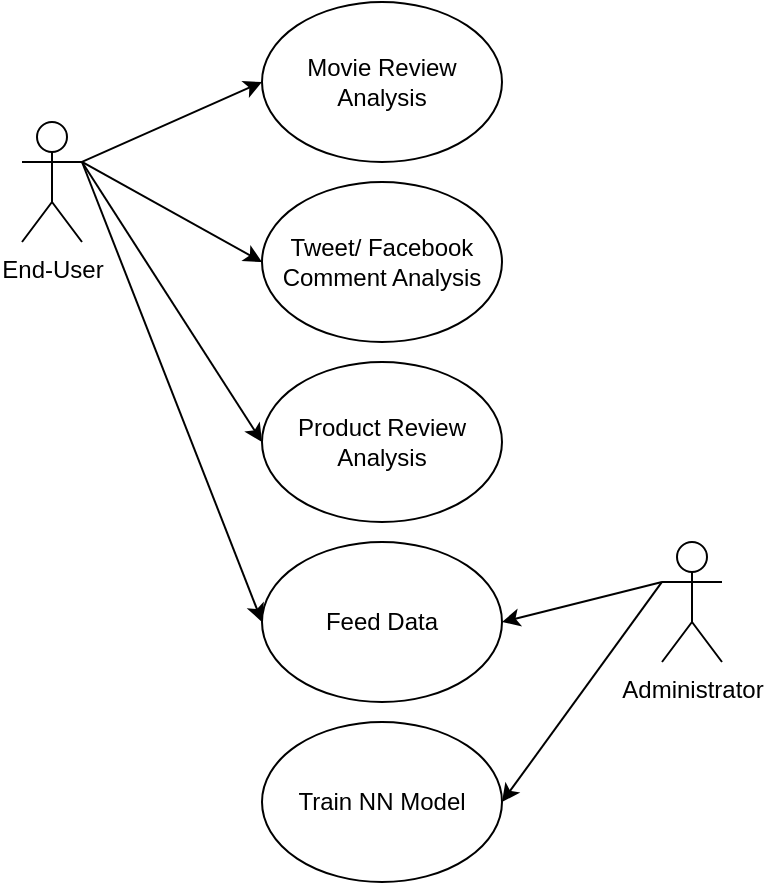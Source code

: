 <mxfile version="12.7.4" type="device"><diagram id="XcxnzyOdHvEQhChsmhBN" name="Page-1"><mxGraphModel dx="494" dy="570" grid="1" gridSize="10" guides="1" tooltips="1" connect="1" arrows="1" fold="1" page="1" pageScale="1" pageWidth="850" pageHeight="1100" math="0" shadow="0"><root><mxCell id="0"/><mxCell id="1" parent="0"/><mxCell id="kfbh8xaVN6nQK0mbh9nP-1" value="End-User" style="shape=umlActor;verticalLabelPosition=bottom;labelBackgroundColor=#ffffff;verticalAlign=top;html=1;outlineConnect=0;" vertex="1" parent="1"><mxGeometry x="40" y="160" width="30" height="60" as="geometry"/></mxCell><mxCell id="kfbh8xaVN6nQK0mbh9nP-6" value="Movie Review Analysis" style="ellipse;whiteSpace=wrap;html=1;" vertex="1" parent="1"><mxGeometry x="160" y="100" width="120" height="80" as="geometry"/></mxCell><mxCell id="kfbh8xaVN6nQK0mbh9nP-7" value="Tweet/ Facebook Comment Analysis" style="ellipse;whiteSpace=wrap;html=1;" vertex="1" parent="1"><mxGeometry x="160" y="190" width="120" height="80" as="geometry"/></mxCell><mxCell id="kfbh8xaVN6nQK0mbh9nP-8" value="Product Review Analysis" style="ellipse;whiteSpace=wrap;html=1;" vertex="1" parent="1"><mxGeometry x="160" y="280" width="120" height="80" as="geometry"/></mxCell><mxCell id="kfbh8xaVN6nQK0mbh9nP-12" value="" style="endArrow=classic;html=1;exitX=1;exitY=0.333;exitDx=0;exitDy=0;exitPerimeter=0;entryX=0;entryY=0.5;entryDx=0;entryDy=0;" edge="1" parent="1" source="kfbh8xaVN6nQK0mbh9nP-1" target="kfbh8xaVN6nQK0mbh9nP-6"><mxGeometry width="50" height="50" relative="1" as="geometry"><mxPoint x="100" y="170" as="sourcePoint"/><mxPoint x="150" y="120" as="targetPoint"/></mxGeometry></mxCell><mxCell id="kfbh8xaVN6nQK0mbh9nP-13" value="" style="endArrow=classic;html=1;exitX=1;exitY=0.333;exitDx=0;exitDy=0;exitPerimeter=0;entryX=0;entryY=0.5;entryDx=0;entryDy=0;" edge="1" parent="1" source="kfbh8xaVN6nQK0mbh9nP-1" target="kfbh8xaVN6nQK0mbh9nP-7"><mxGeometry width="50" height="50" relative="1" as="geometry"><mxPoint x="120" y="230" as="sourcePoint"/><mxPoint x="170" y="180" as="targetPoint"/></mxGeometry></mxCell><mxCell id="kfbh8xaVN6nQK0mbh9nP-14" value="" style="endArrow=classic;html=1;entryX=0;entryY=0.5;entryDx=0;entryDy=0;" edge="1" parent="1" target="kfbh8xaVN6nQK0mbh9nP-8"><mxGeometry width="50" height="50" relative="1" as="geometry"><mxPoint x="70" y="180" as="sourcePoint"/><mxPoint x="130" y="300" as="targetPoint"/></mxGeometry></mxCell><mxCell id="kfbh8xaVN6nQK0mbh9nP-15" value="Administrator" style="shape=umlActor;verticalLabelPosition=bottom;labelBackgroundColor=#ffffff;verticalAlign=top;html=1;outlineConnect=0;" vertex="1" parent="1"><mxGeometry x="360" y="370" width="30" height="60" as="geometry"/></mxCell><mxCell id="kfbh8xaVN6nQK0mbh9nP-16" value="Feed Data" style="ellipse;whiteSpace=wrap;html=1;" vertex="1" parent="1"><mxGeometry x="160" y="370" width="120" height="80" as="geometry"/></mxCell><mxCell id="kfbh8xaVN6nQK0mbh9nP-17" value="" style="endArrow=classic;html=1;entryX=0;entryY=0.5;entryDx=0;entryDy=0;" edge="1" parent="1" target="kfbh8xaVN6nQK0mbh9nP-16"><mxGeometry width="50" height="50" relative="1" as="geometry"><mxPoint x="70" y="180" as="sourcePoint"/><mxPoint x="120" y="350" as="targetPoint"/></mxGeometry></mxCell><mxCell id="kfbh8xaVN6nQK0mbh9nP-18" value="" style="endArrow=classic;html=1;exitX=0;exitY=0.333;exitDx=0;exitDy=0;exitPerimeter=0;entryX=1;entryY=0.5;entryDx=0;entryDy=0;" edge="1" parent="1" source="kfbh8xaVN6nQK0mbh9nP-15" target="kfbh8xaVN6nQK0mbh9nP-16"><mxGeometry width="50" height="50" relative="1" as="geometry"><mxPoint x="330" y="410" as="sourcePoint"/><mxPoint x="380" y="360" as="targetPoint"/></mxGeometry></mxCell><mxCell id="kfbh8xaVN6nQK0mbh9nP-19" value="Train NN Model" style="ellipse;whiteSpace=wrap;html=1;" vertex="1" parent="1"><mxGeometry x="160" y="460" width="120" height="80" as="geometry"/></mxCell><mxCell id="kfbh8xaVN6nQK0mbh9nP-20" value="" style="endArrow=classic;html=1;exitX=0;exitY=0.333;exitDx=0;exitDy=0;exitPerimeter=0;entryX=1;entryY=0.5;entryDx=0;entryDy=0;" edge="1" parent="1" source="kfbh8xaVN6nQK0mbh9nP-15" target="kfbh8xaVN6nQK0mbh9nP-19"><mxGeometry width="50" height="50" relative="1" as="geometry"><mxPoint x="320" y="610" as="sourcePoint"/><mxPoint x="370" y="560" as="targetPoint"/></mxGeometry></mxCell></root></mxGraphModel></diagram></mxfile>